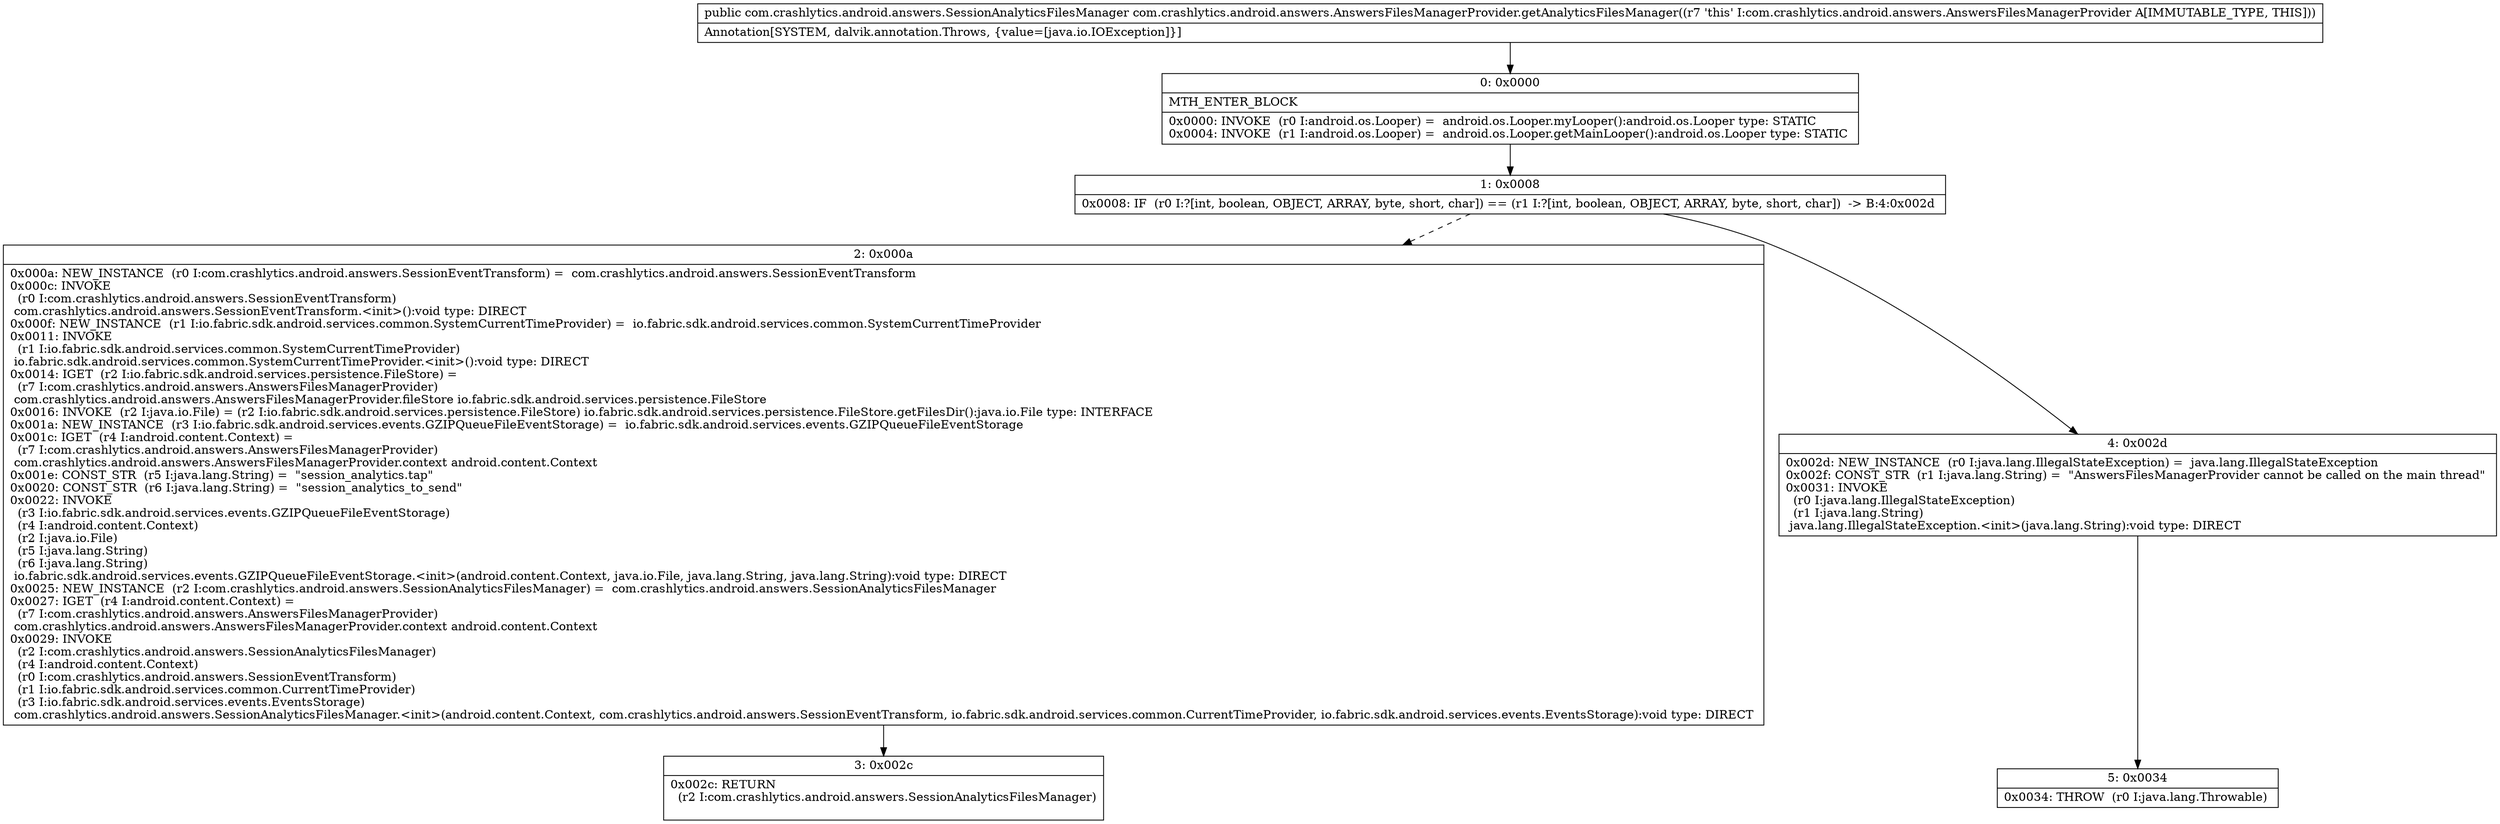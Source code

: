 digraph "CFG forcom.crashlytics.android.answers.AnswersFilesManagerProvider.getAnalyticsFilesManager()Lcom\/crashlytics\/android\/answers\/SessionAnalyticsFilesManager;" {
Node_0 [shape=record,label="{0\:\ 0x0000|MTH_ENTER_BLOCK\l|0x0000: INVOKE  (r0 I:android.os.Looper) =  android.os.Looper.myLooper():android.os.Looper type: STATIC \l0x0004: INVOKE  (r1 I:android.os.Looper) =  android.os.Looper.getMainLooper():android.os.Looper type: STATIC \l}"];
Node_1 [shape=record,label="{1\:\ 0x0008|0x0008: IF  (r0 I:?[int, boolean, OBJECT, ARRAY, byte, short, char]) == (r1 I:?[int, boolean, OBJECT, ARRAY, byte, short, char])  \-\> B:4:0x002d \l}"];
Node_2 [shape=record,label="{2\:\ 0x000a|0x000a: NEW_INSTANCE  (r0 I:com.crashlytics.android.answers.SessionEventTransform) =  com.crashlytics.android.answers.SessionEventTransform \l0x000c: INVOKE  \l  (r0 I:com.crashlytics.android.answers.SessionEventTransform)\l com.crashlytics.android.answers.SessionEventTransform.\<init\>():void type: DIRECT \l0x000f: NEW_INSTANCE  (r1 I:io.fabric.sdk.android.services.common.SystemCurrentTimeProvider) =  io.fabric.sdk.android.services.common.SystemCurrentTimeProvider \l0x0011: INVOKE  \l  (r1 I:io.fabric.sdk.android.services.common.SystemCurrentTimeProvider)\l io.fabric.sdk.android.services.common.SystemCurrentTimeProvider.\<init\>():void type: DIRECT \l0x0014: IGET  (r2 I:io.fabric.sdk.android.services.persistence.FileStore) = \l  (r7 I:com.crashlytics.android.answers.AnswersFilesManagerProvider)\l com.crashlytics.android.answers.AnswersFilesManagerProvider.fileStore io.fabric.sdk.android.services.persistence.FileStore \l0x0016: INVOKE  (r2 I:java.io.File) = (r2 I:io.fabric.sdk.android.services.persistence.FileStore) io.fabric.sdk.android.services.persistence.FileStore.getFilesDir():java.io.File type: INTERFACE \l0x001a: NEW_INSTANCE  (r3 I:io.fabric.sdk.android.services.events.GZIPQueueFileEventStorage) =  io.fabric.sdk.android.services.events.GZIPQueueFileEventStorage \l0x001c: IGET  (r4 I:android.content.Context) = \l  (r7 I:com.crashlytics.android.answers.AnswersFilesManagerProvider)\l com.crashlytics.android.answers.AnswersFilesManagerProvider.context android.content.Context \l0x001e: CONST_STR  (r5 I:java.lang.String) =  \"session_analytics.tap\" \l0x0020: CONST_STR  (r6 I:java.lang.String) =  \"session_analytics_to_send\" \l0x0022: INVOKE  \l  (r3 I:io.fabric.sdk.android.services.events.GZIPQueueFileEventStorage)\l  (r4 I:android.content.Context)\l  (r2 I:java.io.File)\l  (r5 I:java.lang.String)\l  (r6 I:java.lang.String)\l io.fabric.sdk.android.services.events.GZIPQueueFileEventStorage.\<init\>(android.content.Context, java.io.File, java.lang.String, java.lang.String):void type: DIRECT \l0x0025: NEW_INSTANCE  (r2 I:com.crashlytics.android.answers.SessionAnalyticsFilesManager) =  com.crashlytics.android.answers.SessionAnalyticsFilesManager \l0x0027: IGET  (r4 I:android.content.Context) = \l  (r7 I:com.crashlytics.android.answers.AnswersFilesManagerProvider)\l com.crashlytics.android.answers.AnswersFilesManagerProvider.context android.content.Context \l0x0029: INVOKE  \l  (r2 I:com.crashlytics.android.answers.SessionAnalyticsFilesManager)\l  (r4 I:android.content.Context)\l  (r0 I:com.crashlytics.android.answers.SessionEventTransform)\l  (r1 I:io.fabric.sdk.android.services.common.CurrentTimeProvider)\l  (r3 I:io.fabric.sdk.android.services.events.EventsStorage)\l com.crashlytics.android.answers.SessionAnalyticsFilesManager.\<init\>(android.content.Context, com.crashlytics.android.answers.SessionEventTransform, io.fabric.sdk.android.services.common.CurrentTimeProvider, io.fabric.sdk.android.services.events.EventsStorage):void type: DIRECT \l}"];
Node_3 [shape=record,label="{3\:\ 0x002c|0x002c: RETURN  \l  (r2 I:com.crashlytics.android.answers.SessionAnalyticsFilesManager)\l \l}"];
Node_4 [shape=record,label="{4\:\ 0x002d|0x002d: NEW_INSTANCE  (r0 I:java.lang.IllegalStateException) =  java.lang.IllegalStateException \l0x002f: CONST_STR  (r1 I:java.lang.String) =  \"AnswersFilesManagerProvider cannot be called on the main thread\" \l0x0031: INVOKE  \l  (r0 I:java.lang.IllegalStateException)\l  (r1 I:java.lang.String)\l java.lang.IllegalStateException.\<init\>(java.lang.String):void type: DIRECT \l}"];
Node_5 [shape=record,label="{5\:\ 0x0034|0x0034: THROW  (r0 I:java.lang.Throwable) \l}"];
MethodNode[shape=record,label="{public com.crashlytics.android.answers.SessionAnalyticsFilesManager com.crashlytics.android.answers.AnswersFilesManagerProvider.getAnalyticsFilesManager((r7 'this' I:com.crashlytics.android.answers.AnswersFilesManagerProvider A[IMMUTABLE_TYPE, THIS]))  | Annotation[SYSTEM, dalvik.annotation.Throws, \{value=[java.io.IOException]\}]\l}"];
MethodNode -> Node_0;
Node_0 -> Node_1;
Node_1 -> Node_2[style=dashed];
Node_1 -> Node_4;
Node_2 -> Node_3;
Node_4 -> Node_5;
}

